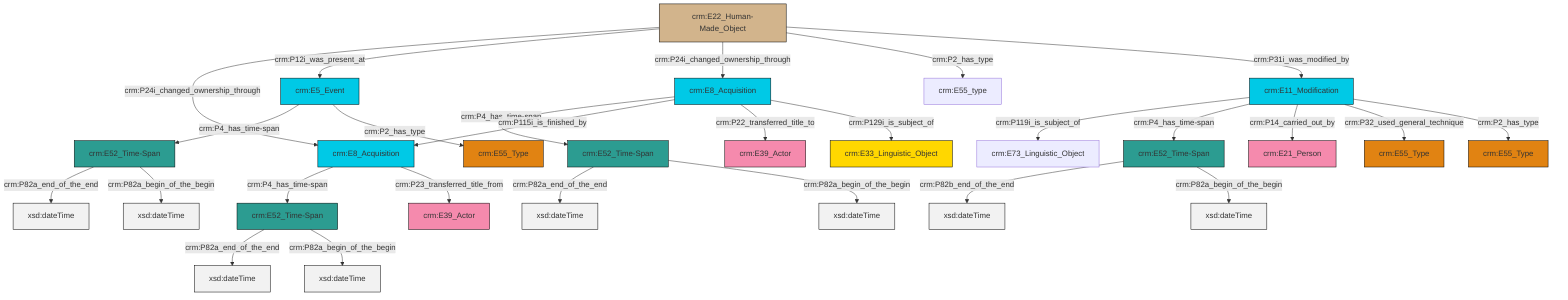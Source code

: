 graph TD
classDef Literal fill:#f2f2f2,stroke:#000000;
classDef CRM_Entity fill:#FFFFFF,stroke:#000000;
classDef Temporal_Entity fill:#00C9E6, stroke:#000000;
classDef Type fill:#E18312, stroke:#000000;
classDef Time-Span fill:#2C9C91, stroke:#000000;
classDef Appellation fill:#FFEB7F, stroke:#000000;
classDef Place fill:#008836, stroke:#000000;
classDef Persistent_Item fill:#B266B2, stroke:#000000;
classDef Conceptual_Object fill:#FFD700, stroke:#000000;
classDef Physical_Thing fill:#D2B48C, stroke:#000000;
classDef Actor fill:#f58aad, stroke:#000000;
classDef PC_Classes fill:#4ce600, stroke:#000000;
classDef Multi fill:#cccccc,stroke:#000000;

2["crm:E11_Modification"]:::Temporal_Entity -->|crm:P119i_is_subject_of| 3["crm:E73_Linguistic_Object"]:::Default
8["crm:E8_Acquisition"]:::Temporal_Entity -->|crm:P4_has_time-span| 9["crm:E52_Time-Span"]:::Time-Span
12["crm:E52_Time-Span"]:::Time-Span -->|crm:P82b_end_of_the_end| 13[xsd:dateTime]:::Literal
8["crm:E8_Acquisition"]:::Temporal_Entity -->|crm:P115i_is_finished_by| 0["crm:E8_Acquisition"]:::Temporal_Entity
10["crm:E22_Human-Made_Object"]:::Physical_Thing -->|crm:P24i_changed_ownership_through| 0["crm:E8_Acquisition"]:::Temporal_Entity
6["crm:E5_Event"]:::Temporal_Entity -->|crm:P4_has_time-span| 14["crm:E52_Time-Span"]:::Time-Span
10["crm:E22_Human-Made_Object"]:::Physical_Thing -->|crm:P12i_was_present_at| 6["crm:E5_Event"]:::Temporal_Entity
9["crm:E52_Time-Span"]:::Time-Span -->|crm:P82a_end_of_the_end| 19[xsd:dateTime]:::Literal
2["crm:E11_Modification"]:::Temporal_Entity -->|crm:P4_has_time-span| 12["crm:E52_Time-Span"]:::Time-Span
17["crm:E52_Time-Span"]:::Time-Span -->|crm:P82a_end_of_the_end| 25[xsd:dateTime]:::Literal
9["crm:E52_Time-Span"]:::Time-Span -->|crm:P82a_begin_of_the_begin| 27[xsd:dateTime]:::Literal
10["crm:E22_Human-Made_Object"]:::Physical_Thing -->|crm:P24i_changed_ownership_through| 8["crm:E8_Acquisition"]:::Temporal_Entity
14["crm:E52_Time-Span"]:::Time-Span -->|crm:P82a_end_of_the_end| 35[xsd:dateTime]:::Literal
2["crm:E11_Modification"]:::Temporal_Entity -->|crm:P14_carried_out_by| 28["crm:E21_Person"]:::Actor
12["crm:E52_Time-Span"]:::Time-Span -->|crm:P82a_begin_of_the_begin| 37[xsd:dateTime]:::Literal
0["crm:E8_Acquisition"]:::Temporal_Entity -->|crm:P4_has_time-span| 17["crm:E52_Time-Span"]:::Time-Span
17["crm:E52_Time-Span"]:::Time-Span -->|crm:P82a_begin_of_the_begin| 38[xsd:dateTime]:::Literal
2["crm:E11_Modification"]:::Temporal_Entity -->|crm:P32_used_general_technique| 30["crm:E55_Type"]:::Type
0["crm:E8_Acquisition"]:::Temporal_Entity -->|crm:P23_transferred_title_from| 4["crm:E39_Actor"]:::Actor
14["crm:E52_Time-Span"]:::Time-Span -->|crm:P82a_begin_of_the_begin| 40[xsd:dateTime]:::Literal
10["crm:E22_Human-Made_Object"]:::Physical_Thing -->|crm:P2_has_type| 41["crm:E55_type"]:::Default
2["crm:E11_Modification"]:::Temporal_Entity -->|crm:P2_has_type| 32["crm:E55_Type"]:::Type
10["crm:E22_Human-Made_Object"]:::Physical_Thing -->|crm:P31i_was_modified_by| 2["crm:E11_Modification"]:::Temporal_Entity
8["crm:E8_Acquisition"]:::Temporal_Entity -->|crm:P22_transferred_title_to| 15["crm:E39_Actor"]:::Actor
8["crm:E8_Acquisition"]:::Temporal_Entity -->|crm:P129i_is_subject_of| 23["crm:E33_Linguistic_Object"]:::Conceptual_Object
6["crm:E5_Event"]:::Temporal_Entity -->|crm:P2_has_type| 20["crm:E55_Type"]:::Type